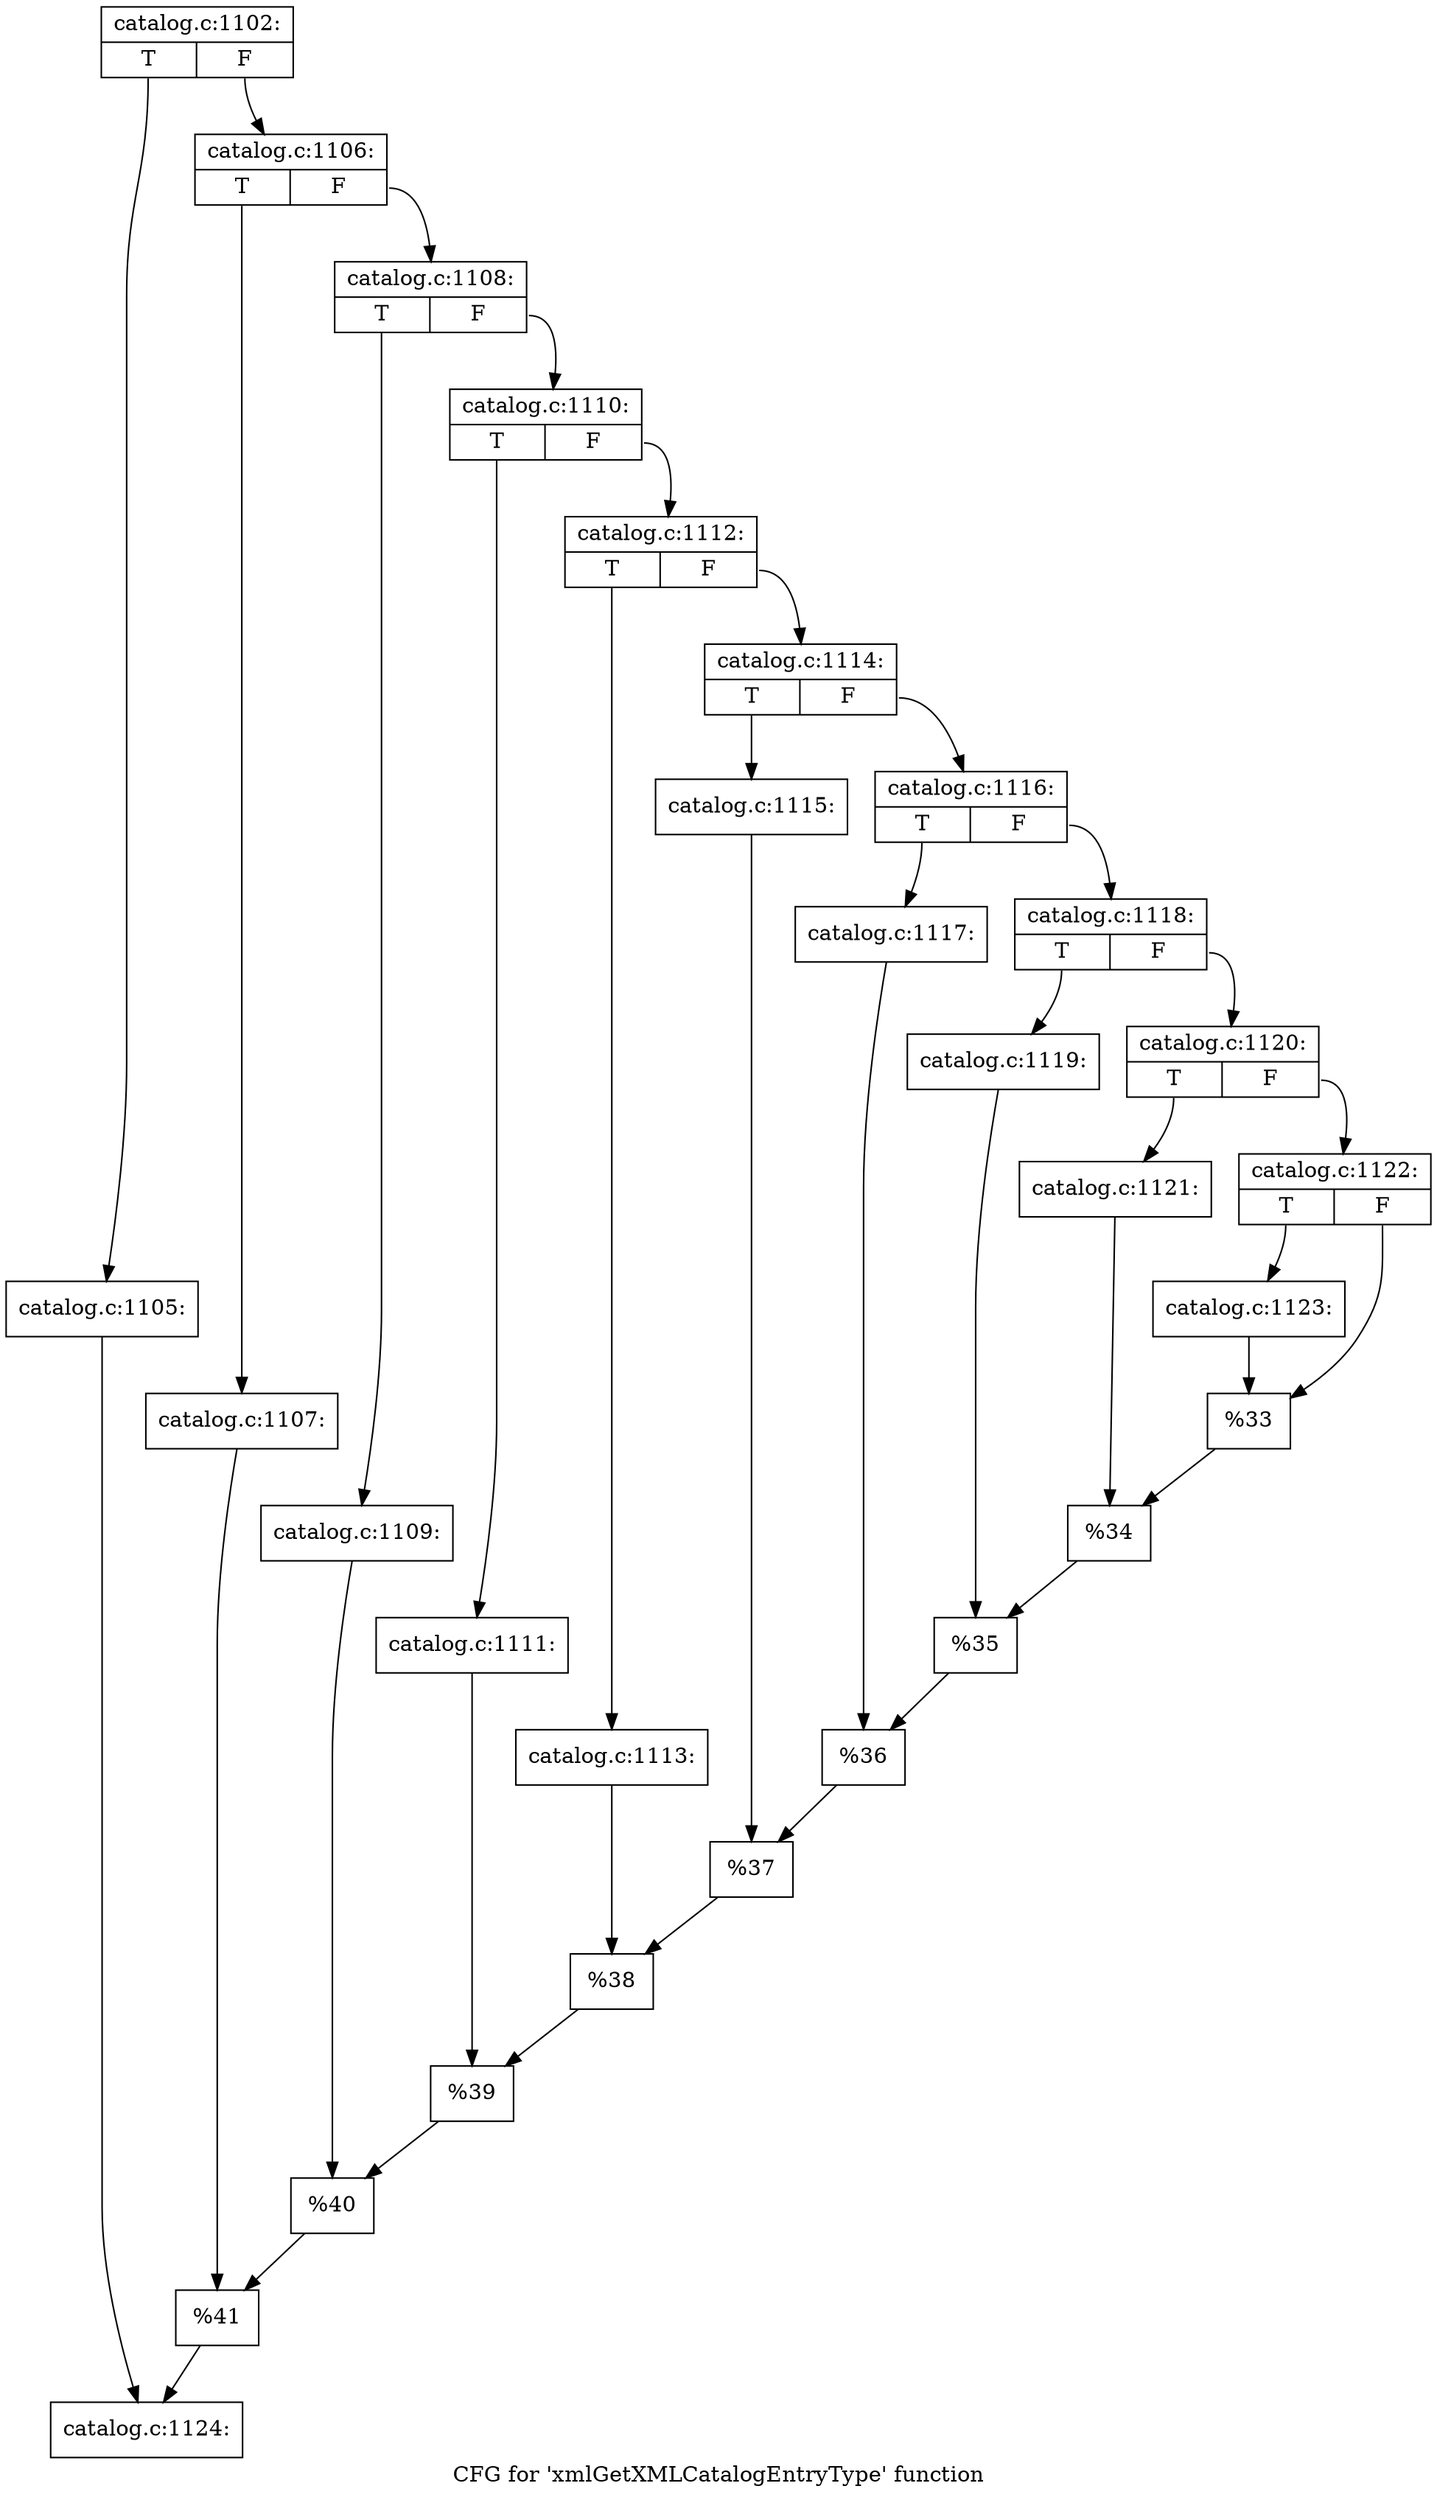 digraph "CFG for 'xmlGetXMLCatalogEntryType' function" {
	label="CFG for 'xmlGetXMLCatalogEntryType' function";

	Node0x3abad40 [shape=record,label="{catalog.c:1102:|{<s0>T|<s1>F}}"];
	Node0x3abad40:s0 -> Node0x3abb090;
	Node0x3abad40:s1 -> Node0x3abb130;
	Node0x3abb090 [shape=record,label="{catalog.c:1105:}"];
	Node0x3abb090 -> Node0x3abb0e0;
	Node0x3abb130 [shape=record,label="{catalog.c:1106:|{<s0>T|<s1>F}}"];
	Node0x3abb130:s0 -> Node0x3ac6cb0;
	Node0x3abb130:s1 -> Node0x3ac6d50;
	Node0x3ac6cb0 [shape=record,label="{catalog.c:1107:}"];
	Node0x3ac6cb0 -> Node0x3ac6d00;
	Node0x3ac6d50 [shape=record,label="{catalog.c:1108:|{<s0>T|<s1>F}}"];
	Node0x3ac6d50:s0 -> Node0x3ac7280;
	Node0x3ac6d50:s1 -> Node0x3ac7320;
	Node0x3ac7280 [shape=record,label="{catalog.c:1109:}"];
	Node0x3ac7280 -> Node0x3ac72d0;
	Node0x3ac7320 [shape=record,label="{catalog.c:1110:|{<s0>T|<s1>F}}"];
	Node0x3ac7320:s0 -> Node0x3ac7850;
	Node0x3ac7320:s1 -> Node0x3ac78f0;
	Node0x3ac7850 [shape=record,label="{catalog.c:1111:}"];
	Node0x3ac7850 -> Node0x3ac78a0;
	Node0x3ac78f0 [shape=record,label="{catalog.c:1112:|{<s0>T|<s1>F}}"];
	Node0x3ac78f0:s0 -> Node0x3ac7e20;
	Node0x3ac78f0:s1 -> Node0x3ac7ec0;
	Node0x3ac7e20 [shape=record,label="{catalog.c:1113:}"];
	Node0x3ac7e20 -> Node0x3ac7e70;
	Node0x3ac7ec0 [shape=record,label="{catalog.c:1114:|{<s0>T|<s1>F}}"];
	Node0x3ac7ec0:s0 -> Node0x3ac83f0;
	Node0x3ac7ec0:s1 -> Node0x3ac8490;
	Node0x3ac83f0 [shape=record,label="{catalog.c:1115:}"];
	Node0x3ac83f0 -> Node0x3ac8440;
	Node0x3ac8490 [shape=record,label="{catalog.c:1116:|{<s0>T|<s1>F}}"];
	Node0x3ac8490:s0 -> Node0x3ac89c0;
	Node0x3ac8490:s1 -> Node0x3ac8a60;
	Node0x3ac89c0 [shape=record,label="{catalog.c:1117:}"];
	Node0x3ac89c0 -> Node0x3ac8a10;
	Node0x3ac8a60 [shape=record,label="{catalog.c:1118:|{<s0>T|<s1>F}}"];
	Node0x3ac8a60:s0 -> Node0x3ac8f90;
	Node0x3ac8a60:s1 -> Node0x3ac9030;
	Node0x3ac8f90 [shape=record,label="{catalog.c:1119:}"];
	Node0x3ac8f90 -> Node0x3ac8fe0;
	Node0x3ac9030 [shape=record,label="{catalog.c:1120:|{<s0>T|<s1>F}}"];
	Node0x3ac9030:s0 -> Node0x3ac9560;
	Node0x3ac9030:s1 -> Node0x3ac9600;
	Node0x3ac9560 [shape=record,label="{catalog.c:1121:}"];
	Node0x3ac9560 -> Node0x3ac95b0;
	Node0x3ac9600 [shape=record,label="{catalog.c:1122:|{<s0>T|<s1>F}}"];
	Node0x3ac9600:s0 -> Node0x3ac9b30;
	Node0x3ac9600:s1 -> Node0x3ac9b80;
	Node0x3ac9b30 [shape=record,label="{catalog.c:1123:}"];
	Node0x3ac9b30 -> Node0x3ac9b80;
	Node0x3ac9b80 [shape=record,label="{%33}"];
	Node0x3ac9b80 -> Node0x3ac95b0;
	Node0x3ac95b0 [shape=record,label="{%34}"];
	Node0x3ac95b0 -> Node0x3ac8fe0;
	Node0x3ac8fe0 [shape=record,label="{%35}"];
	Node0x3ac8fe0 -> Node0x3ac8a10;
	Node0x3ac8a10 [shape=record,label="{%36}"];
	Node0x3ac8a10 -> Node0x3ac8440;
	Node0x3ac8440 [shape=record,label="{%37}"];
	Node0x3ac8440 -> Node0x3ac7e70;
	Node0x3ac7e70 [shape=record,label="{%38}"];
	Node0x3ac7e70 -> Node0x3ac78a0;
	Node0x3ac78a0 [shape=record,label="{%39}"];
	Node0x3ac78a0 -> Node0x3ac72d0;
	Node0x3ac72d0 [shape=record,label="{%40}"];
	Node0x3ac72d0 -> Node0x3ac6d00;
	Node0x3ac6d00 [shape=record,label="{%41}"];
	Node0x3ac6d00 -> Node0x3abb0e0;
	Node0x3abb0e0 [shape=record,label="{catalog.c:1124:}"];
}
